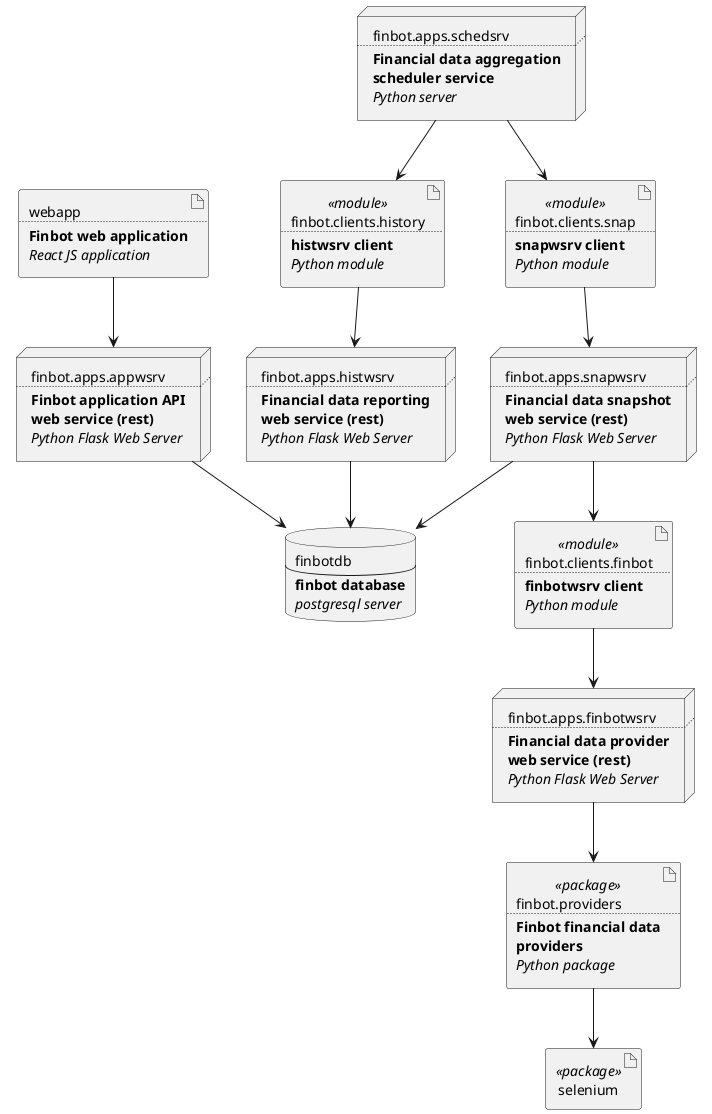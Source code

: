 @startuml

allow_mixing

database finbotdb [
    finbotdb
    ---
    <b>finbot database</b>
    <i>postgresql server</i>
]

node appwsrv [
    finbot.apps.appwsrv
    ....
    <b>Finbot application API</b>
    <b>web service (rest)</b>
    <i>Python Flask Web Server</i>
]

artifact histclient <<module>> [
    finbot.clients.history
    ....
    <b>histwsrv client</b>
    <i>Python module</i>
]

node histwsrv [
    finbot.apps.histwsrv
    ....
    <b>Financial data reporting</b>
    <b>web service (rest)</b>
    <i>Python Flask Web Server</i>
]

node schedsrv [
    finbot.apps.schedsrv
    ....
    <b>Financial data aggregation</b>
    <b>scheduler service</b>
    <i>Python server</i>
]

node snapwsrv [
    finbot.apps.snapwsrv
    ....
    <b>Financial data snapshot</b>
    <b>web service (rest)</b>
    <i>Python Flask Web Server</i>
]

artifact snapclient <<module>> [
    finbot.clients.snap
    ....
    <b>snapwsrv client</b>
    <i>Python module</i>
]

node finbotwsrv [
    finbot.apps.finbotwsrv
    ....
    <b>Financial data provider</b>
    <b>web service (rest)</b>
    <i>Python Flask Web Server</i>
]

artifact finbotclient <<module>> [
    finbot.clients.finbot
    ....
    <b>finbotwsrv client</b>
    <i>Python module</i>
]

artifact selenium <<package>>

artifact providers <<package>> [
    finbot.providers
    ....
    <b>Finbot financial data</b>
    <b>providers</b>
    <i>Python package</i>
]

artifact webapp [
    webapp
    ....
    <b>Finbot web application</b>
    <i>React JS application</i>
]

histclient --> histwsrv
histwsrv --> finbotdb
snapwsrv --> finbotclient
snapwsrv --> finbotdb
snapclient --> snapwsrv
finbotclient --> finbotwsrv
finbotwsrv --> providers
appwsrv --> finbotdb
providers --> selenium
schedsrv --> histclient
schedsrv --> snapclient
webapp --> appwsrv

@enduml

